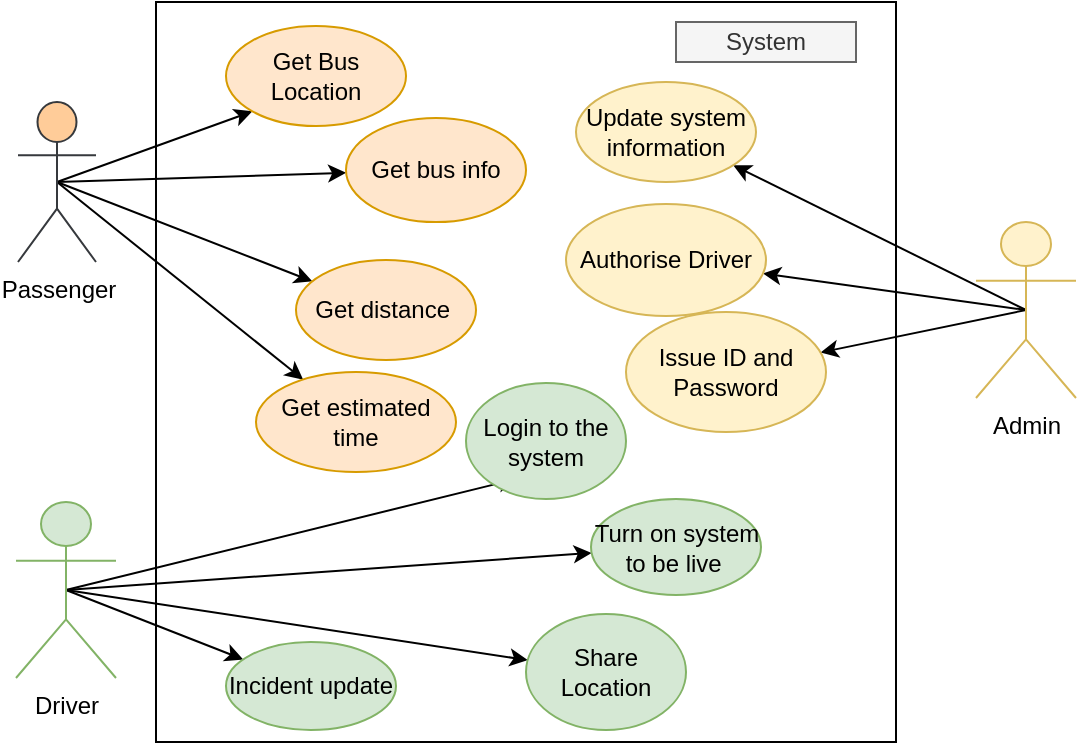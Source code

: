 <mxfile version="10.5.9" type="github"><diagram id="qNZRHV2PukYq1mL9MI28" name="Page-1"><mxGraphModel dx="833" dy="436" grid="1" gridSize="10" guides="1" tooltips="1" connect="1" arrows="1" fold="1" page="1" pageScale="1" pageWidth="827" pageHeight="1169" background="none" math="0" shadow="0"><root><object label="" id="0"><mxCell/></object><mxCell id="1" parent="0"/><mxCell id="_VS0CqeuEWcRndeDUK30-1" value="" style="whiteSpace=wrap;html=1;aspect=fixed;" parent="1" vertex="1"><mxGeometry x="90" y="50" width="370" height="370" as="geometry"/></mxCell><mxCell id="_VS0CqeuEWcRndeDUK30-34" style="orthogonalLoop=1;jettySize=auto;html=1;exitX=0.5;exitY=0.5;exitDx=0;exitDy=0;exitPerimeter=0;" parent="1" source="_VS0CqeuEWcRndeDUK30-3" target="_VS0CqeuEWcRndeDUK30-12" edge="1"><mxGeometry relative="1" as="geometry"/></mxCell><mxCell id="_VS0CqeuEWcRndeDUK30-35" style="edgeStyle=none;orthogonalLoop=1;jettySize=auto;html=1;exitX=0.5;exitY=0.5;exitDx=0;exitDy=0;exitPerimeter=0;" parent="1" source="_VS0CqeuEWcRndeDUK30-3" target="_VS0CqeuEWcRndeDUK30-15" edge="1"><mxGeometry relative="1" as="geometry"/></mxCell><mxCell id="_VS0CqeuEWcRndeDUK30-36" style="edgeStyle=none;orthogonalLoop=1;jettySize=auto;html=1;exitX=0.5;exitY=0.5;exitDx=0;exitDy=0;exitPerimeter=0;entryX=0;entryY=1;entryDx=0;entryDy=0;" parent="1" source="_VS0CqeuEWcRndeDUK30-3" target="_VS0CqeuEWcRndeDUK30-13" edge="1"><mxGeometry relative="1" as="geometry"/></mxCell><mxCell id="_VS0CqeuEWcRndeDUK30-37" style="edgeStyle=none;orthogonalLoop=1;jettySize=auto;html=1;exitX=0.5;exitY=0.5;exitDx=0;exitDy=0;exitPerimeter=0;" parent="1" source="_VS0CqeuEWcRndeDUK30-3" target="_VS0CqeuEWcRndeDUK30-19" edge="1"><mxGeometry relative="1" as="geometry"/></mxCell><mxCell id="_VS0CqeuEWcRndeDUK30-3" value="Passenger" style="shape=umlActor;verticalLabelPosition=bottom;labelBackgroundColor=#ffffff;verticalAlign=top;html=1;outlineConnect=0;rotation=0;fillColor=#ffcc99;strokeColor=#36393d;" parent="1" vertex="1"><mxGeometry x="21" y="100" width="39" height="80" as="geometry"/></mxCell><mxCell id="_VS0CqeuEWcRndeDUK30-41" style="edgeStyle=none;orthogonalLoop=1;jettySize=auto;html=1;exitX=0.5;exitY=0.5;exitDx=0;exitDy=0;exitPerimeter=0;" parent="1" source="_VS0CqeuEWcRndeDUK30-7" target="_VS0CqeuEWcRndeDUK30-20" edge="1"><mxGeometry relative="1" as="geometry"/></mxCell><mxCell id="_VS0CqeuEWcRndeDUK30-42" style="edgeStyle=none;orthogonalLoop=1;jettySize=auto;html=1;exitX=0.5;exitY=0.5;exitDx=0;exitDy=0;exitPerimeter=0;" parent="1" source="_VS0CqeuEWcRndeDUK30-7" target="_VS0CqeuEWcRndeDUK30-27" edge="1"><mxGeometry relative="1" as="geometry"/></mxCell><mxCell id="_VS0CqeuEWcRndeDUK30-45" style="edgeStyle=none;orthogonalLoop=1;jettySize=auto;html=1;exitX=0.5;exitY=0.5;exitDx=0;exitDy=0;exitPerimeter=0;" parent="1" source="_VS0CqeuEWcRndeDUK30-7" target="_VS0CqeuEWcRndeDUK30-21" edge="1"><mxGeometry relative="1" as="geometry"/></mxCell><mxCell id="PGsjJvDbjS6LoFU6YXZ7-2" style="edgeStyle=none;orthogonalLoop=1;jettySize=auto;html=1;exitX=0.5;exitY=0.5;exitDx=0;exitDy=0;exitPerimeter=0;entryX=0.313;entryY=0.828;entryDx=0;entryDy=0;entryPerimeter=0;" parent="1" source="_VS0CqeuEWcRndeDUK30-7" target="PGsjJvDbjS6LoFU6YXZ7-1" edge="1"><mxGeometry relative="1" as="geometry"/></mxCell><mxCell id="_VS0CqeuEWcRndeDUK30-7" value="Driver" style="shape=umlActor;verticalLabelPosition=bottom;labelBackgroundColor=#ffffff;verticalAlign=top;html=1;outlineConnect=0;rotation=0;fillColor=#d5e8d4;strokeColor=#82b366;" parent="1" vertex="1"><mxGeometry x="20" y="300" width="50" height="88" as="geometry"/></mxCell><mxCell id="_VS0CqeuEWcRndeDUK30-38" style="edgeStyle=none;orthogonalLoop=1;jettySize=auto;html=1;exitX=0.5;exitY=0.5;exitDx=0;exitDy=0;exitPerimeter=0;" parent="1" source="_VS0CqeuEWcRndeDUK30-5" target="_VS0CqeuEWcRndeDUK30-16" edge="1"><mxGeometry relative="1" as="geometry"/></mxCell><mxCell id="_VS0CqeuEWcRndeDUK30-39" style="edgeStyle=none;orthogonalLoop=1;jettySize=auto;html=1;exitX=0.5;exitY=0.5;exitDx=0;exitDy=0;exitPerimeter=0;" parent="1" source="_VS0CqeuEWcRndeDUK30-5" target="_VS0CqeuEWcRndeDUK30-17" edge="1"><mxGeometry relative="1" as="geometry"/></mxCell><mxCell id="_VS0CqeuEWcRndeDUK30-40" style="edgeStyle=none;orthogonalLoop=1;jettySize=auto;html=1;exitX=0.5;exitY=0.5;exitDx=0;exitDy=0;exitPerimeter=0;" parent="1" source="_VS0CqeuEWcRndeDUK30-5" target="_VS0CqeuEWcRndeDUK30-18" edge="1"><mxGeometry relative="1" as="geometry"/></mxCell><mxCell id="_VS0CqeuEWcRndeDUK30-5" value="Admin" style="shape=umlActor;verticalLabelPosition=bottom;labelBackgroundColor=#ffffff;verticalAlign=top;html=1;outlineConnect=0;rotation=0;fillColor=#fff2cc;strokeColor=#d6b656;" parent="1" vertex="1"><mxGeometry x="500" y="160" width="50" height="88" as="geometry"/></mxCell><mxCell id="_VS0CqeuEWcRndeDUK30-6" value="System" style="rounded=0;whiteSpace=wrap;html=1;fillColor=#f5f5f5;strokeColor=#666666;fontColor=#333333;" parent="1" vertex="1"><mxGeometry x="350" y="60" width="90" height="20" as="geometry"/></mxCell><mxCell id="_VS0CqeuEWcRndeDUK30-12" value="Get bus info" style="ellipse;whiteSpace=wrap;html=1;fillColor=#ffe6cc;strokeColor=#d79b00;" parent="1" vertex="1"><mxGeometry x="185" y="108" width="90" height="52" as="geometry"/></mxCell><mxCell id="_VS0CqeuEWcRndeDUK30-13" value="Get Bus Location" style="ellipse;whiteSpace=wrap;html=1;fillColor=#ffe6cc;strokeColor=#d79b00;" parent="1" vertex="1"><mxGeometry x="125" y="62" width="90" height="50" as="geometry"/></mxCell><mxCell id="_VS0CqeuEWcRndeDUK30-15" value="Get distance&amp;nbsp;" style="ellipse;whiteSpace=wrap;html=1;rotation=0;fillColor=#ffe6cc;strokeColor=#d79b00;" parent="1" vertex="1"><mxGeometry x="160" y="179" width="90" height="50" as="geometry"/></mxCell><mxCell id="_VS0CqeuEWcRndeDUK30-16" value="Update system information" style="ellipse;whiteSpace=wrap;html=1;fillColor=#fff2cc;strokeColor=#d6b656;" parent="1" vertex="1"><mxGeometry x="300" y="90" width="90" height="50" as="geometry"/></mxCell><mxCell id="_VS0CqeuEWcRndeDUK30-17" value="Authorise Driver" style="ellipse;whiteSpace=wrap;html=1;fillColor=#fff2cc;strokeColor=#d6b656;" parent="1" vertex="1"><mxGeometry x="295" y="151" width="100" height="56" as="geometry"/></mxCell><mxCell id="_VS0CqeuEWcRndeDUK30-18" value="Issue ID and Password" style="ellipse;whiteSpace=wrap;html=1;fillColor=#fff2cc;strokeColor=#d6b656;" parent="1" vertex="1"><mxGeometry x="325" y="205" width="100" height="60" as="geometry"/></mxCell><mxCell id="_VS0CqeuEWcRndeDUK30-19" value="Get estimated time" style="ellipse;whiteSpace=wrap;html=1;fillColor=#ffe6cc;strokeColor=#d79b00;" parent="1" vertex="1"><mxGeometry x="140" y="235" width="100" height="50" as="geometry"/></mxCell><mxCell id="_VS0CqeuEWcRndeDUK30-20" value="Turn on system to be live&amp;nbsp;" style="ellipse;whiteSpace=wrap;html=1;fillColor=#d5e8d4;strokeColor=#82b366;" parent="1" vertex="1"><mxGeometry x="307.5" y="298.5" width="85" height="48" as="geometry"/></mxCell><mxCell id="_VS0CqeuEWcRndeDUK30-21" value="Incident update" style="ellipse;whiteSpace=wrap;html=1;fillColor=#d5e8d4;strokeColor=#82b366;" parent="1" vertex="1"><mxGeometry x="125" y="370" width="85" height="44" as="geometry"/></mxCell><mxCell id="_VS0CqeuEWcRndeDUK30-27" value="Share Location" style="ellipse;whiteSpace=wrap;html=1;fillColor=#d5e8d4;strokeColor=#82b366;" parent="1" vertex="1"><mxGeometry x="275" y="356" width="80" height="58" as="geometry"/></mxCell><mxCell id="PGsjJvDbjS6LoFU6YXZ7-1" value="Login to the system" style="ellipse;whiteSpace=wrap;html=1;fillColor=#d5e8d4;strokeColor=#82b366;" parent="1" vertex="1"><mxGeometry x="245" y="240.5" width="80" height="58" as="geometry"/></mxCell></root></mxGraphModel></diagram></mxfile>